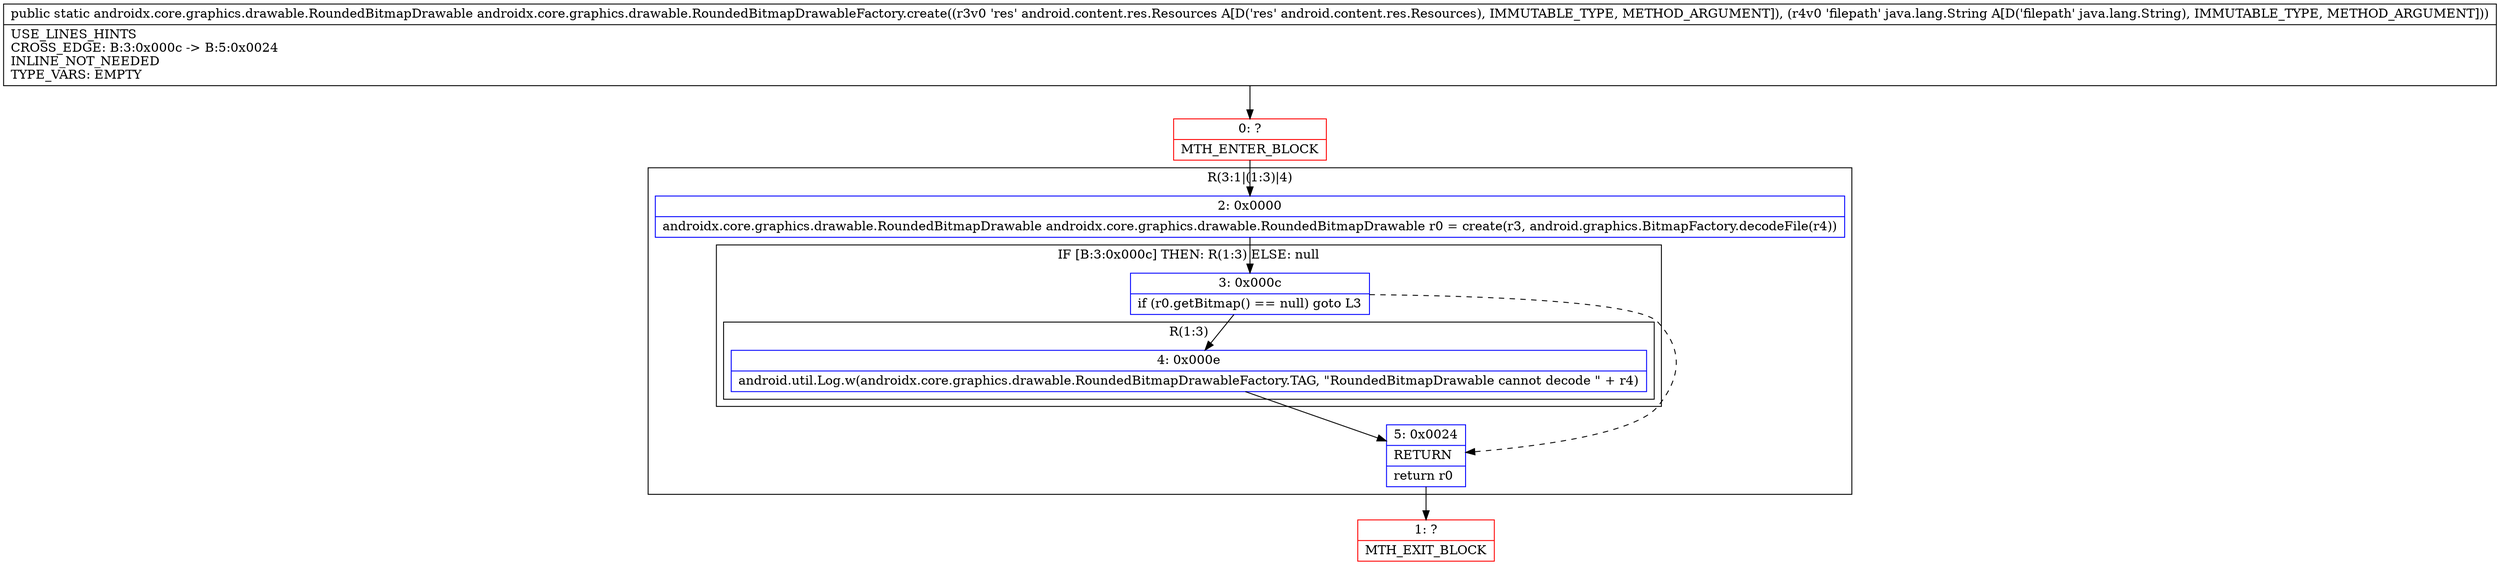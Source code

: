 digraph "CFG forandroidx.core.graphics.drawable.RoundedBitmapDrawableFactory.create(Landroid\/content\/res\/Resources;Ljava\/lang\/String;)Landroidx\/core\/graphics\/drawable\/RoundedBitmapDrawable;" {
subgraph cluster_Region_1004395211 {
label = "R(3:1|(1:3)|4)";
node [shape=record,color=blue];
Node_2 [shape=record,label="{2\:\ 0x0000|androidx.core.graphics.drawable.RoundedBitmapDrawable androidx.core.graphics.drawable.RoundedBitmapDrawable r0 = create(r3, android.graphics.BitmapFactory.decodeFile(r4))\l}"];
subgraph cluster_IfRegion_721880655 {
label = "IF [B:3:0x000c] THEN: R(1:3) ELSE: null";
node [shape=record,color=blue];
Node_3 [shape=record,label="{3\:\ 0x000c|if (r0.getBitmap() == null) goto L3\l}"];
subgraph cluster_Region_592872298 {
label = "R(1:3)";
node [shape=record,color=blue];
Node_4 [shape=record,label="{4\:\ 0x000e|android.util.Log.w(androidx.core.graphics.drawable.RoundedBitmapDrawableFactory.TAG, \"RoundedBitmapDrawable cannot decode \" + r4)\l}"];
}
}
Node_5 [shape=record,label="{5\:\ 0x0024|RETURN\l|return r0\l}"];
}
Node_0 [shape=record,color=red,label="{0\:\ ?|MTH_ENTER_BLOCK\l}"];
Node_1 [shape=record,color=red,label="{1\:\ ?|MTH_EXIT_BLOCK\l}"];
MethodNode[shape=record,label="{public static androidx.core.graphics.drawable.RoundedBitmapDrawable androidx.core.graphics.drawable.RoundedBitmapDrawableFactory.create((r3v0 'res' android.content.res.Resources A[D('res' android.content.res.Resources), IMMUTABLE_TYPE, METHOD_ARGUMENT]), (r4v0 'filepath' java.lang.String A[D('filepath' java.lang.String), IMMUTABLE_TYPE, METHOD_ARGUMENT]))  | USE_LINES_HINTS\lCROSS_EDGE: B:3:0x000c \-\> B:5:0x0024\lINLINE_NOT_NEEDED\lTYPE_VARS: EMPTY\l}"];
MethodNode -> Node_0;Node_2 -> Node_3;
Node_3 -> Node_4;
Node_3 -> Node_5[style=dashed];
Node_4 -> Node_5;
Node_5 -> Node_1;
Node_0 -> Node_2;
}

